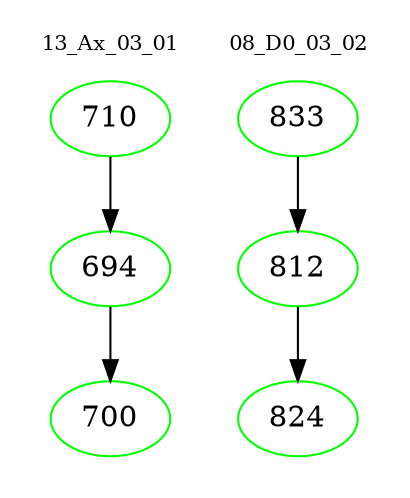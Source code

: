 digraph{
subgraph cluster_0 {
color = white
label = "13_Ax_03_01";
fontsize=10;
T0_710 [label="710", color="green"]
T0_710 -> T0_694 [color="black"]
T0_694 [label="694", color="green"]
T0_694 -> T0_700 [color="black"]
T0_700 [label="700", color="green"]
}
subgraph cluster_1 {
color = white
label = "08_D0_03_02";
fontsize=10;
T1_833 [label="833", color="green"]
T1_833 -> T1_812 [color="black"]
T1_812 [label="812", color="green"]
T1_812 -> T1_824 [color="black"]
T1_824 [label="824", color="green"]
}
}
